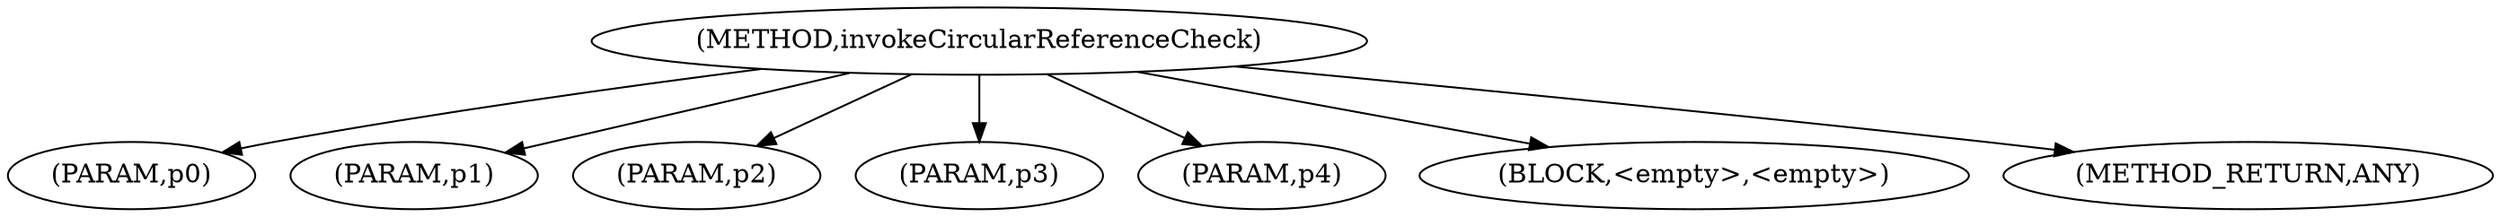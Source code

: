 digraph "invokeCircularReferenceCheck" {  
"460" [label = <(METHOD,invokeCircularReferenceCheck)> ]
"461" [label = <(PARAM,p0)> ]
"462" [label = <(PARAM,p1)> ]
"463" [label = <(PARAM,p2)> ]
"464" [label = <(PARAM,p3)> ]
"465" [label = <(PARAM,p4)> ]
"466" [label = <(BLOCK,&lt;empty&gt;,&lt;empty&gt;)> ]
"467" [label = <(METHOD_RETURN,ANY)> ]
  "460" -> "461" 
  "460" -> "462" 
  "460" -> "466" 
  "460" -> "463" 
  "460" -> "467" 
  "460" -> "464" 
  "460" -> "465" 
}
